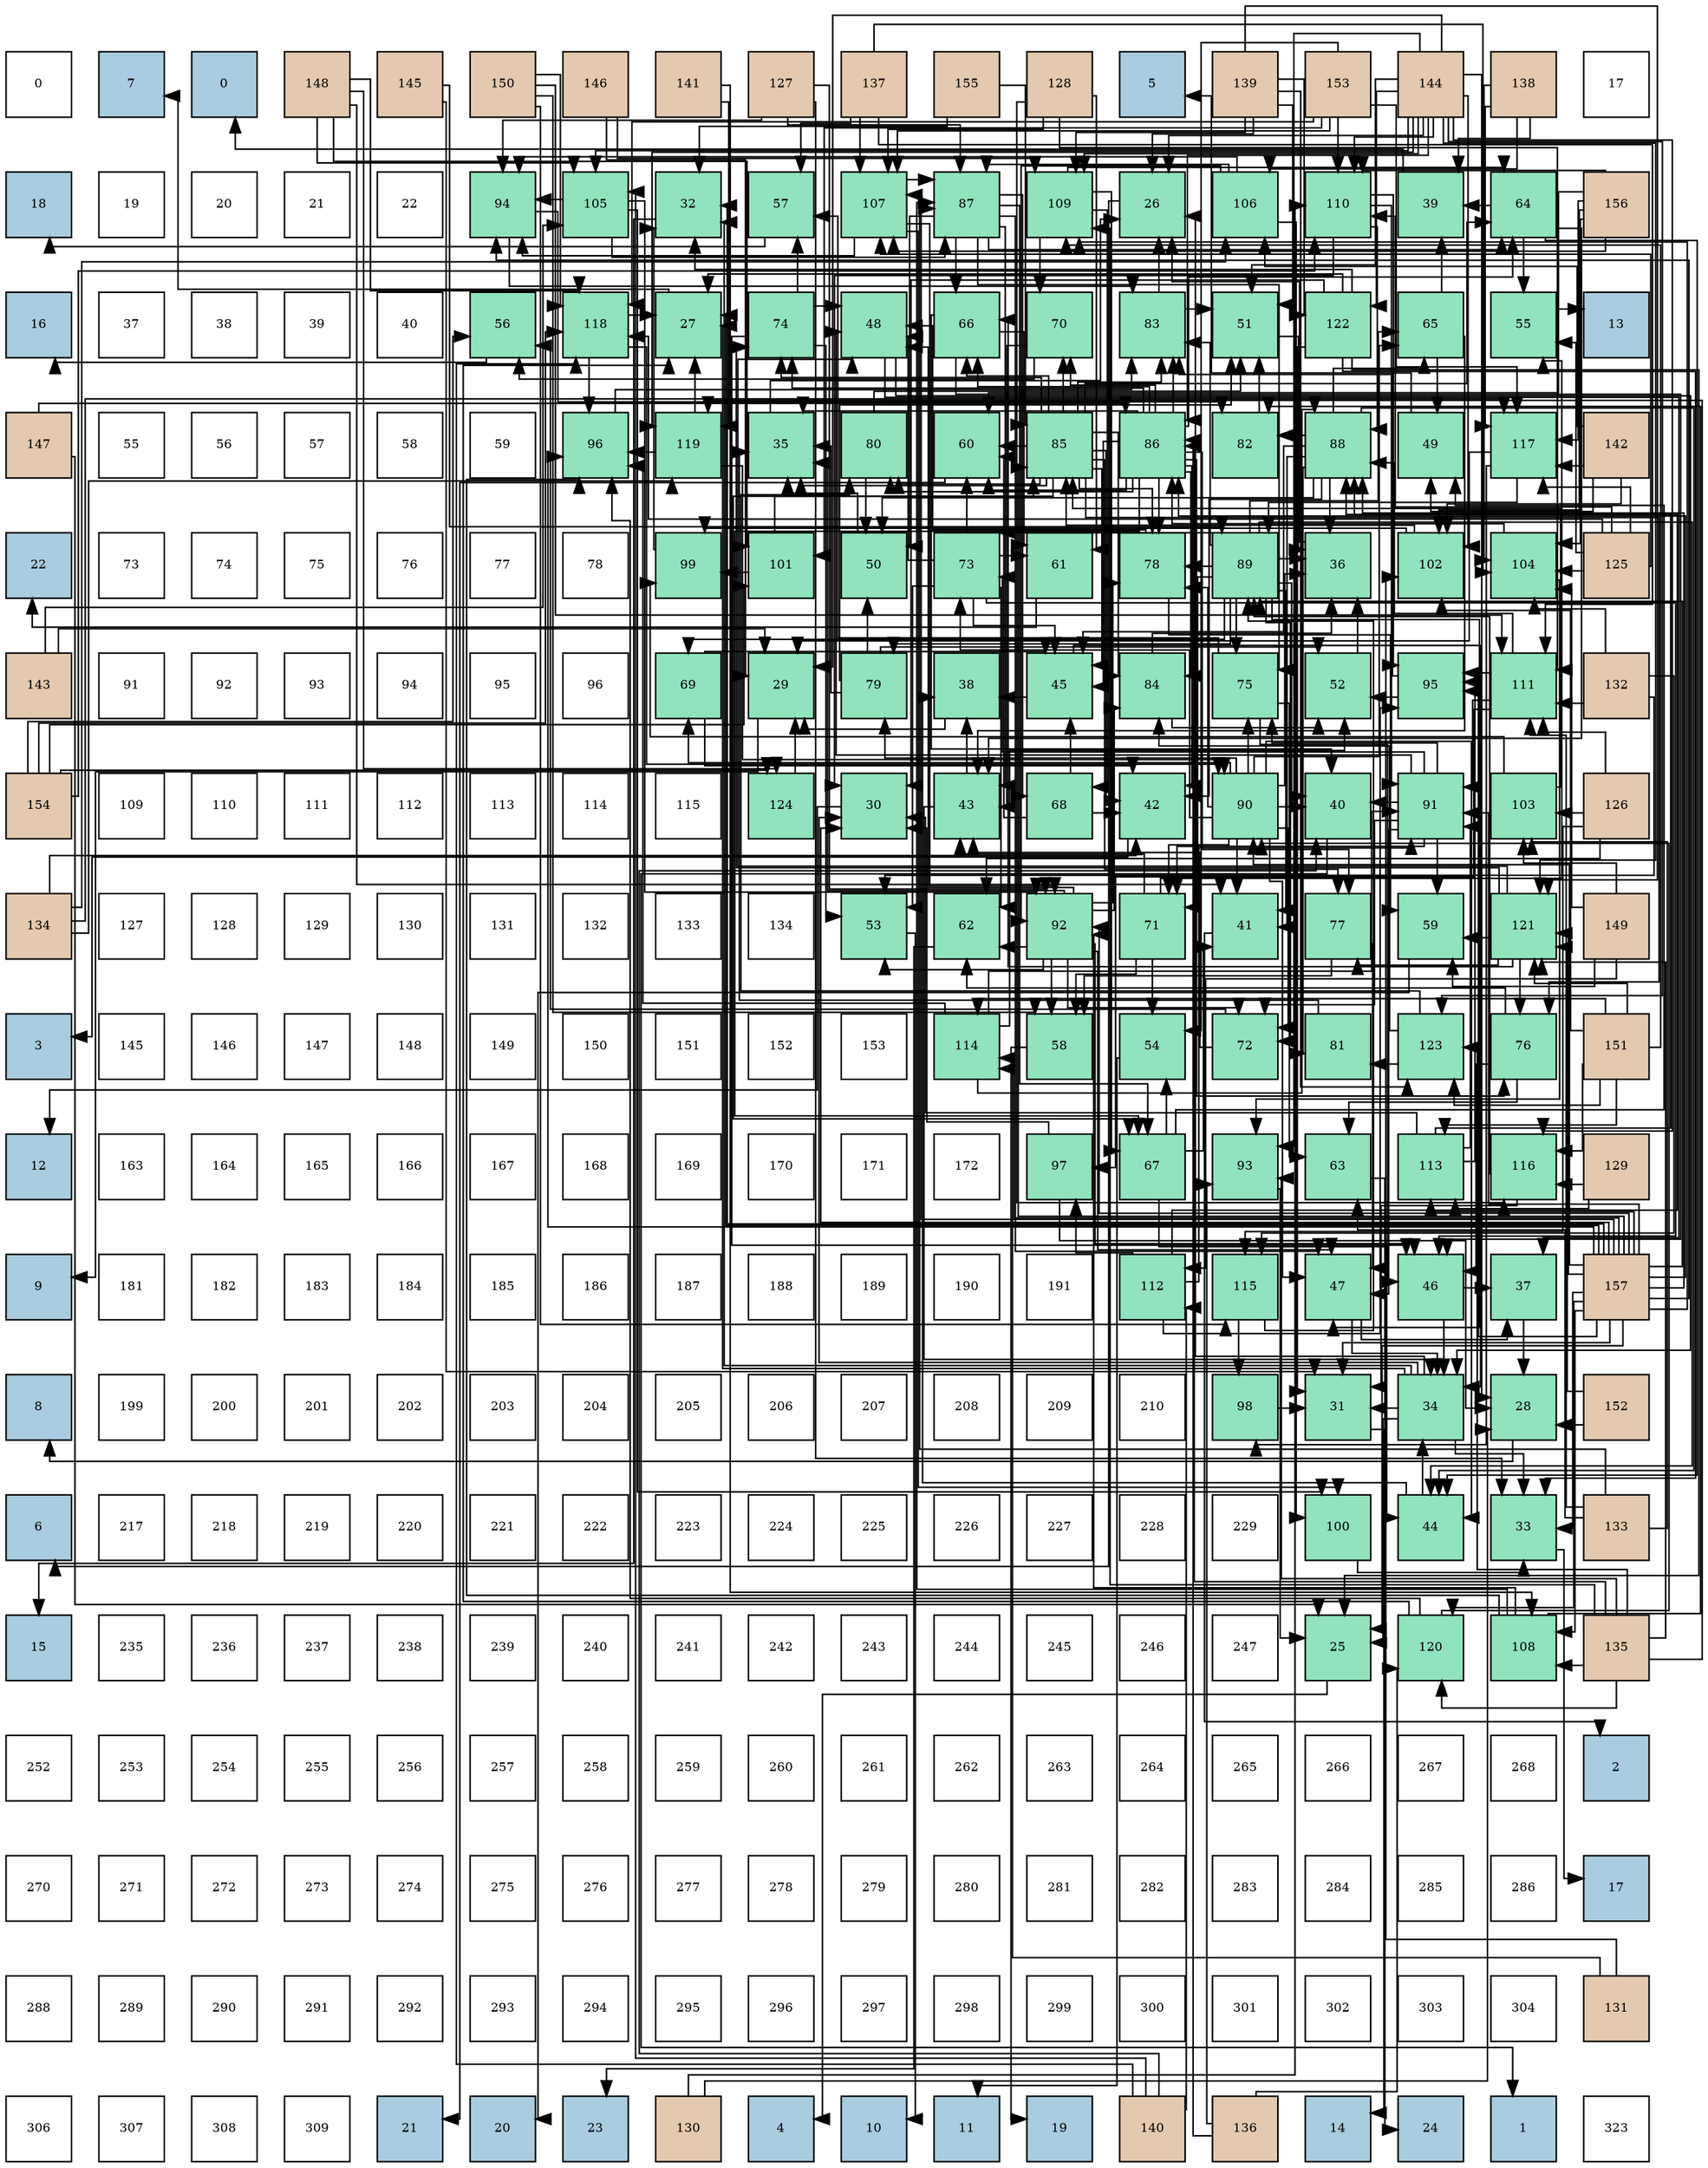 digraph layout{
 rankdir=TB;
 splines=ortho;
 node [style=filled shape=square fixedsize=true width=0.6];
0[label="0", fontsize=8, fillcolor="#ffffff"];
1[label="7", fontsize=8, fillcolor="#a9ccde"];
2[label="0", fontsize=8, fillcolor="#a9ccde"];
3[label="148", fontsize=8, fillcolor="#e3c9af"];
4[label="145", fontsize=8, fillcolor="#e3c9af"];
5[label="150", fontsize=8, fillcolor="#e3c9af"];
6[label="146", fontsize=8, fillcolor="#e3c9af"];
7[label="141", fontsize=8, fillcolor="#e3c9af"];
8[label="127", fontsize=8, fillcolor="#e3c9af"];
9[label="137", fontsize=8, fillcolor="#e3c9af"];
10[label="155", fontsize=8, fillcolor="#e3c9af"];
11[label="128", fontsize=8, fillcolor="#e3c9af"];
12[label="5", fontsize=8, fillcolor="#a9ccde"];
13[label="139", fontsize=8, fillcolor="#e3c9af"];
14[label="153", fontsize=8, fillcolor="#e3c9af"];
15[label="144", fontsize=8, fillcolor="#e3c9af"];
16[label="138", fontsize=8, fillcolor="#e3c9af"];
17[label="17", fontsize=8, fillcolor="#ffffff"];
18[label="18", fontsize=8, fillcolor="#a9ccde"];
19[label="19", fontsize=8, fillcolor="#ffffff"];
20[label="20", fontsize=8, fillcolor="#ffffff"];
21[label="21", fontsize=8, fillcolor="#ffffff"];
22[label="22", fontsize=8, fillcolor="#ffffff"];
23[label="94", fontsize=8, fillcolor="#91e3bb"];
24[label="105", fontsize=8, fillcolor="#91e3bb"];
25[label="32", fontsize=8, fillcolor="#91e3bb"];
26[label="57", fontsize=8, fillcolor="#91e3bb"];
27[label="107", fontsize=8, fillcolor="#91e3bb"];
28[label="87", fontsize=8, fillcolor="#91e3bb"];
29[label="109", fontsize=8, fillcolor="#91e3bb"];
30[label="26", fontsize=8, fillcolor="#91e3bb"];
31[label="106", fontsize=8, fillcolor="#91e3bb"];
32[label="110", fontsize=8, fillcolor="#91e3bb"];
33[label="39", fontsize=8, fillcolor="#91e3bb"];
34[label="64", fontsize=8, fillcolor="#91e3bb"];
35[label="156", fontsize=8, fillcolor="#e3c9af"];
36[label="16", fontsize=8, fillcolor="#a9ccde"];
37[label="37", fontsize=8, fillcolor="#ffffff"];
38[label="38", fontsize=8, fillcolor="#ffffff"];
39[label="39", fontsize=8, fillcolor="#ffffff"];
40[label="40", fontsize=8, fillcolor="#ffffff"];
41[label="56", fontsize=8, fillcolor="#91e3bb"];
42[label="118", fontsize=8, fillcolor="#91e3bb"];
43[label="27", fontsize=8, fillcolor="#91e3bb"];
44[label="74", fontsize=8, fillcolor="#91e3bb"];
45[label="48", fontsize=8, fillcolor="#91e3bb"];
46[label="66", fontsize=8, fillcolor="#91e3bb"];
47[label="70", fontsize=8, fillcolor="#91e3bb"];
48[label="83", fontsize=8, fillcolor="#91e3bb"];
49[label="51", fontsize=8, fillcolor="#91e3bb"];
50[label="122", fontsize=8, fillcolor="#91e3bb"];
51[label="65", fontsize=8, fillcolor="#91e3bb"];
52[label="55", fontsize=8, fillcolor="#91e3bb"];
53[label="13", fontsize=8, fillcolor="#a9ccde"];
54[label="147", fontsize=8, fillcolor="#e3c9af"];
55[label="55", fontsize=8, fillcolor="#ffffff"];
56[label="56", fontsize=8, fillcolor="#ffffff"];
57[label="57", fontsize=8, fillcolor="#ffffff"];
58[label="58", fontsize=8, fillcolor="#ffffff"];
59[label="59", fontsize=8, fillcolor="#ffffff"];
60[label="96", fontsize=8, fillcolor="#91e3bb"];
61[label="119", fontsize=8, fillcolor="#91e3bb"];
62[label="35", fontsize=8, fillcolor="#91e3bb"];
63[label="80", fontsize=8, fillcolor="#91e3bb"];
64[label="60", fontsize=8, fillcolor="#91e3bb"];
65[label="85", fontsize=8, fillcolor="#91e3bb"];
66[label="86", fontsize=8, fillcolor="#91e3bb"];
67[label="82", fontsize=8, fillcolor="#91e3bb"];
68[label="88", fontsize=8, fillcolor="#91e3bb"];
69[label="49", fontsize=8, fillcolor="#91e3bb"];
70[label="117", fontsize=8, fillcolor="#91e3bb"];
71[label="142", fontsize=8, fillcolor="#e3c9af"];
72[label="22", fontsize=8, fillcolor="#a9ccde"];
73[label="73", fontsize=8, fillcolor="#ffffff"];
74[label="74", fontsize=8, fillcolor="#ffffff"];
75[label="75", fontsize=8, fillcolor="#ffffff"];
76[label="76", fontsize=8, fillcolor="#ffffff"];
77[label="77", fontsize=8, fillcolor="#ffffff"];
78[label="78", fontsize=8, fillcolor="#ffffff"];
79[label="99", fontsize=8, fillcolor="#91e3bb"];
80[label="101", fontsize=8, fillcolor="#91e3bb"];
81[label="50", fontsize=8, fillcolor="#91e3bb"];
82[label="73", fontsize=8, fillcolor="#91e3bb"];
83[label="61", fontsize=8, fillcolor="#91e3bb"];
84[label="78", fontsize=8, fillcolor="#91e3bb"];
85[label="89", fontsize=8, fillcolor="#91e3bb"];
86[label="36", fontsize=8, fillcolor="#91e3bb"];
87[label="102", fontsize=8, fillcolor="#91e3bb"];
88[label="104", fontsize=8, fillcolor="#91e3bb"];
89[label="125", fontsize=8, fillcolor="#e3c9af"];
90[label="143", fontsize=8, fillcolor="#e3c9af"];
91[label="91", fontsize=8, fillcolor="#ffffff"];
92[label="92", fontsize=8, fillcolor="#ffffff"];
93[label="93", fontsize=8, fillcolor="#ffffff"];
94[label="94", fontsize=8, fillcolor="#ffffff"];
95[label="95", fontsize=8, fillcolor="#ffffff"];
96[label="96", fontsize=8, fillcolor="#ffffff"];
97[label="69", fontsize=8, fillcolor="#91e3bb"];
98[label="29", fontsize=8, fillcolor="#91e3bb"];
99[label="79", fontsize=8, fillcolor="#91e3bb"];
100[label="38", fontsize=8, fillcolor="#91e3bb"];
101[label="45", fontsize=8, fillcolor="#91e3bb"];
102[label="84", fontsize=8, fillcolor="#91e3bb"];
103[label="75", fontsize=8, fillcolor="#91e3bb"];
104[label="52", fontsize=8, fillcolor="#91e3bb"];
105[label="95", fontsize=8, fillcolor="#91e3bb"];
106[label="111", fontsize=8, fillcolor="#91e3bb"];
107[label="132", fontsize=8, fillcolor="#e3c9af"];
108[label="154", fontsize=8, fillcolor="#e3c9af"];
109[label="109", fontsize=8, fillcolor="#ffffff"];
110[label="110", fontsize=8, fillcolor="#ffffff"];
111[label="111", fontsize=8, fillcolor="#ffffff"];
112[label="112", fontsize=8, fillcolor="#ffffff"];
113[label="113", fontsize=8, fillcolor="#ffffff"];
114[label="114", fontsize=8, fillcolor="#ffffff"];
115[label="115", fontsize=8, fillcolor="#ffffff"];
116[label="124", fontsize=8, fillcolor="#91e3bb"];
117[label="30", fontsize=8, fillcolor="#91e3bb"];
118[label="43", fontsize=8, fillcolor="#91e3bb"];
119[label="68", fontsize=8, fillcolor="#91e3bb"];
120[label="42", fontsize=8, fillcolor="#91e3bb"];
121[label="90", fontsize=8, fillcolor="#91e3bb"];
122[label="40", fontsize=8, fillcolor="#91e3bb"];
123[label="91", fontsize=8, fillcolor="#91e3bb"];
124[label="103", fontsize=8, fillcolor="#91e3bb"];
125[label="126", fontsize=8, fillcolor="#e3c9af"];
126[label="134", fontsize=8, fillcolor="#e3c9af"];
127[label="127", fontsize=8, fillcolor="#ffffff"];
128[label="128", fontsize=8, fillcolor="#ffffff"];
129[label="129", fontsize=8, fillcolor="#ffffff"];
130[label="130", fontsize=8, fillcolor="#ffffff"];
131[label="131", fontsize=8, fillcolor="#ffffff"];
132[label="132", fontsize=8, fillcolor="#ffffff"];
133[label="133", fontsize=8, fillcolor="#ffffff"];
134[label="134", fontsize=8, fillcolor="#ffffff"];
135[label="53", fontsize=8, fillcolor="#91e3bb"];
136[label="62", fontsize=8, fillcolor="#91e3bb"];
137[label="92", fontsize=8, fillcolor="#91e3bb"];
138[label="71", fontsize=8, fillcolor="#91e3bb"];
139[label="41", fontsize=8, fillcolor="#91e3bb"];
140[label="77", fontsize=8, fillcolor="#91e3bb"];
141[label="59", fontsize=8, fillcolor="#91e3bb"];
142[label="121", fontsize=8, fillcolor="#91e3bb"];
143[label="149", fontsize=8, fillcolor="#e3c9af"];
144[label="3", fontsize=8, fillcolor="#a9ccde"];
145[label="145", fontsize=8, fillcolor="#ffffff"];
146[label="146", fontsize=8, fillcolor="#ffffff"];
147[label="147", fontsize=8, fillcolor="#ffffff"];
148[label="148", fontsize=8, fillcolor="#ffffff"];
149[label="149", fontsize=8, fillcolor="#ffffff"];
150[label="150", fontsize=8, fillcolor="#ffffff"];
151[label="151", fontsize=8, fillcolor="#ffffff"];
152[label="152", fontsize=8, fillcolor="#ffffff"];
153[label="153", fontsize=8, fillcolor="#ffffff"];
154[label="114", fontsize=8, fillcolor="#91e3bb"];
155[label="58", fontsize=8, fillcolor="#91e3bb"];
156[label="54", fontsize=8, fillcolor="#91e3bb"];
157[label="72", fontsize=8, fillcolor="#91e3bb"];
158[label="81", fontsize=8, fillcolor="#91e3bb"];
159[label="123", fontsize=8, fillcolor="#91e3bb"];
160[label="76", fontsize=8, fillcolor="#91e3bb"];
161[label="151", fontsize=8, fillcolor="#e3c9af"];
162[label="12", fontsize=8, fillcolor="#a9ccde"];
163[label="163", fontsize=8, fillcolor="#ffffff"];
164[label="164", fontsize=8, fillcolor="#ffffff"];
165[label="165", fontsize=8, fillcolor="#ffffff"];
166[label="166", fontsize=8, fillcolor="#ffffff"];
167[label="167", fontsize=8, fillcolor="#ffffff"];
168[label="168", fontsize=8, fillcolor="#ffffff"];
169[label="169", fontsize=8, fillcolor="#ffffff"];
170[label="170", fontsize=8, fillcolor="#ffffff"];
171[label="171", fontsize=8, fillcolor="#ffffff"];
172[label="172", fontsize=8, fillcolor="#ffffff"];
173[label="97", fontsize=8, fillcolor="#91e3bb"];
174[label="67", fontsize=8, fillcolor="#91e3bb"];
175[label="93", fontsize=8, fillcolor="#91e3bb"];
176[label="63", fontsize=8, fillcolor="#91e3bb"];
177[label="113", fontsize=8, fillcolor="#91e3bb"];
178[label="116", fontsize=8, fillcolor="#91e3bb"];
179[label="129", fontsize=8, fillcolor="#e3c9af"];
180[label="9", fontsize=8, fillcolor="#a9ccde"];
181[label="181", fontsize=8, fillcolor="#ffffff"];
182[label="182", fontsize=8, fillcolor="#ffffff"];
183[label="183", fontsize=8, fillcolor="#ffffff"];
184[label="184", fontsize=8, fillcolor="#ffffff"];
185[label="185", fontsize=8, fillcolor="#ffffff"];
186[label="186", fontsize=8, fillcolor="#ffffff"];
187[label="187", fontsize=8, fillcolor="#ffffff"];
188[label="188", fontsize=8, fillcolor="#ffffff"];
189[label="189", fontsize=8, fillcolor="#ffffff"];
190[label="190", fontsize=8, fillcolor="#ffffff"];
191[label="191", fontsize=8, fillcolor="#ffffff"];
192[label="112", fontsize=8, fillcolor="#91e3bb"];
193[label="115", fontsize=8, fillcolor="#91e3bb"];
194[label="47", fontsize=8, fillcolor="#91e3bb"];
195[label="46", fontsize=8, fillcolor="#91e3bb"];
196[label="37", fontsize=8, fillcolor="#91e3bb"];
197[label="157", fontsize=8, fillcolor="#e3c9af"];
198[label="8", fontsize=8, fillcolor="#a9ccde"];
199[label="199", fontsize=8, fillcolor="#ffffff"];
200[label="200", fontsize=8, fillcolor="#ffffff"];
201[label="201", fontsize=8, fillcolor="#ffffff"];
202[label="202", fontsize=8, fillcolor="#ffffff"];
203[label="203", fontsize=8, fillcolor="#ffffff"];
204[label="204", fontsize=8, fillcolor="#ffffff"];
205[label="205", fontsize=8, fillcolor="#ffffff"];
206[label="206", fontsize=8, fillcolor="#ffffff"];
207[label="207", fontsize=8, fillcolor="#ffffff"];
208[label="208", fontsize=8, fillcolor="#ffffff"];
209[label="209", fontsize=8, fillcolor="#ffffff"];
210[label="210", fontsize=8, fillcolor="#ffffff"];
211[label="98", fontsize=8, fillcolor="#91e3bb"];
212[label="31", fontsize=8, fillcolor="#91e3bb"];
213[label="34", fontsize=8, fillcolor="#91e3bb"];
214[label="28", fontsize=8, fillcolor="#91e3bb"];
215[label="152", fontsize=8, fillcolor="#e3c9af"];
216[label="6", fontsize=8, fillcolor="#a9ccde"];
217[label="217", fontsize=8, fillcolor="#ffffff"];
218[label="218", fontsize=8, fillcolor="#ffffff"];
219[label="219", fontsize=8, fillcolor="#ffffff"];
220[label="220", fontsize=8, fillcolor="#ffffff"];
221[label="221", fontsize=8, fillcolor="#ffffff"];
222[label="222", fontsize=8, fillcolor="#ffffff"];
223[label="223", fontsize=8, fillcolor="#ffffff"];
224[label="224", fontsize=8, fillcolor="#ffffff"];
225[label="225", fontsize=8, fillcolor="#ffffff"];
226[label="226", fontsize=8, fillcolor="#ffffff"];
227[label="227", fontsize=8, fillcolor="#ffffff"];
228[label="228", fontsize=8, fillcolor="#ffffff"];
229[label="229", fontsize=8, fillcolor="#ffffff"];
230[label="100", fontsize=8, fillcolor="#91e3bb"];
231[label="44", fontsize=8, fillcolor="#91e3bb"];
232[label="33", fontsize=8, fillcolor="#91e3bb"];
233[label="133", fontsize=8, fillcolor="#e3c9af"];
234[label="15", fontsize=8, fillcolor="#a9ccde"];
235[label="235", fontsize=8, fillcolor="#ffffff"];
236[label="236", fontsize=8, fillcolor="#ffffff"];
237[label="237", fontsize=8, fillcolor="#ffffff"];
238[label="238", fontsize=8, fillcolor="#ffffff"];
239[label="239", fontsize=8, fillcolor="#ffffff"];
240[label="240", fontsize=8, fillcolor="#ffffff"];
241[label="241", fontsize=8, fillcolor="#ffffff"];
242[label="242", fontsize=8, fillcolor="#ffffff"];
243[label="243", fontsize=8, fillcolor="#ffffff"];
244[label="244", fontsize=8, fillcolor="#ffffff"];
245[label="245", fontsize=8, fillcolor="#ffffff"];
246[label="246", fontsize=8, fillcolor="#ffffff"];
247[label="247", fontsize=8, fillcolor="#ffffff"];
248[label="25", fontsize=8, fillcolor="#91e3bb"];
249[label="120", fontsize=8, fillcolor="#91e3bb"];
250[label="108", fontsize=8, fillcolor="#91e3bb"];
251[label="135", fontsize=8, fillcolor="#e3c9af"];
252[label="252", fontsize=8, fillcolor="#ffffff"];
253[label="253", fontsize=8, fillcolor="#ffffff"];
254[label="254", fontsize=8, fillcolor="#ffffff"];
255[label="255", fontsize=8, fillcolor="#ffffff"];
256[label="256", fontsize=8, fillcolor="#ffffff"];
257[label="257", fontsize=8, fillcolor="#ffffff"];
258[label="258", fontsize=8, fillcolor="#ffffff"];
259[label="259", fontsize=8, fillcolor="#ffffff"];
260[label="260", fontsize=8, fillcolor="#ffffff"];
261[label="261", fontsize=8, fillcolor="#ffffff"];
262[label="262", fontsize=8, fillcolor="#ffffff"];
263[label="263", fontsize=8, fillcolor="#ffffff"];
264[label="264", fontsize=8, fillcolor="#ffffff"];
265[label="265", fontsize=8, fillcolor="#ffffff"];
266[label="266", fontsize=8, fillcolor="#ffffff"];
267[label="267", fontsize=8, fillcolor="#ffffff"];
268[label="268", fontsize=8, fillcolor="#ffffff"];
269[label="2", fontsize=8, fillcolor="#a9ccde"];
270[label="270", fontsize=8, fillcolor="#ffffff"];
271[label="271", fontsize=8, fillcolor="#ffffff"];
272[label="272", fontsize=8, fillcolor="#ffffff"];
273[label="273", fontsize=8, fillcolor="#ffffff"];
274[label="274", fontsize=8, fillcolor="#ffffff"];
275[label="275", fontsize=8, fillcolor="#ffffff"];
276[label="276", fontsize=8, fillcolor="#ffffff"];
277[label="277", fontsize=8, fillcolor="#ffffff"];
278[label="278", fontsize=8, fillcolor="#ffffff"];
279[label="279", fontsize=8, fillcolor="#ffffff"];
280[label="280", fontsize=8, fillcolor="#ffffff"];
281[label="281", fontsize=8, fillcolor="#ffffff"];
282[label="282", fontsize=8, fillcolor="#ffffff"];
283[label="283", fontsize=8, fillcolor="#ffffff"];
284[label="284", fontsize=8, fillcolor="#ffffff"];
285[label="285", fontsize=8, fillcolor="#ffffff"];
286[label="286", fontsize=8, fillcolor="#ffffff"];
287[label="17", fontsize=8, fillcolor="#a9ccde"];
288[label="288", fontsize=8, fillcolor="#ffffff"];
289[label="289", fontsize=8, fillcolor="#ffffff"];
290[label="290", fontsize=8, fillcolor="#ffffff"];
291[label="291", fontsize=8, fillcolor="#ffffff"];
292[label="292", fontsize=8, fillcolor="#ffffff"];
293[label="293", fontsize=8, fillcolor="#ffffff"];
294[label="294", fontsize=8, fillcolor="#ffffff"];
295[label="295", fontsize=8, fillcolor="#ffffff"];
296[label="296", fontsize=8, fillcolor="#ffffff"];
297[label="297", fontsize=8, fillcolor="#ffffff"];
298[label="298", fontsize=8, fillcolor="#ffffff"];
299[label="299", fontsize=8, fillcolor="#ffffff"];
300[label="300", fontsize=8, fillcolor="#ffffff"];
301[label="301", fontsize=8, fillcolor="#ffffff"];
302[label="302", fontsize=8, fillcolor="#ffffff"];
303[label="303", fontsize=8, fillcolor="#ffffff"];
304[label="304", fontsize=8, fillcolor="#ffffff"];
305[label="131", fontsize=8, fillcolor="#e3c9af"];
306[label="306", fontsize=8, fillcolor="#ffffff"];
307[label="307", fontsize=8, fillcolor="#ffffff"];
308[label="308", fontsize=8, fillcolor="#ffffff"];
309[label="309", fontsize=8, fillcolor="#ffffff"];
310[label="21", fontsize=8, fillcolor="#a9ccde"];
311[label="20", fontsize=8, fillcolor="#a9ccde"];
312[label="23", fontsize=8, fillcolor="#a9ccde"];
313[label="130", fontsize=8, fillcolor="#e3c9af"];
314[label="4", fontsize=8, fillcolor="#a9ccde"];
315[label="10", fontsize=8, fillcolor="#a9ccde"];
316[label="11", fontsize=8, fillcolor="#a9ccde"];
317[label="19", fontsize=8, fillcolor="#a9ccde"];
318[label="140", fontsize=8, fillcolor="#e3c9af"];
319[label="136", fontsize=8, fillcolor="#e3c9af"];
320[label="14", fontsize=8, fillcolor="#a9ccde"];
321[label="24", fontsize=8, fillcolor="#a9ccde"];
322[label="1", fontsize=8, fillcolor="#a9ccde"];
323[label="323", fontsize=8, fillcolor="#ffffff"];
edge [constraint=false, style=vis];248 -> 314;
30 -> 216;
43 -> 1;
214 -> 198;
98 -> 180;
117 -> 162;
212 -> 320;
25 -> 234;
232 -> 287;
213 -> 248;
213 -> 30;
213 -> 43;
213 -> 117;
213 -> 212;
213 -> 25;
213 -> 232;
62 -> 30;
86 -> 30;
196 -> 214;
100 -> 98;
33 -> 2;
122 -> 322;
139 -> 269;
120 -> 144;
118 -> 213;
118 -> 100;
231 -> 213;
231 -> 100;
101 -> 213;
101 -> 100;
195 -> 213;
195 -> 196;
194 -> 213;
194 -> 196;
45 -> 213;
45 -> 196;
69 -> 12;
81 -> 62;
49 -> 86;
104 -> 86;
135 -> 315;
156 -> 316;
52 -> 53;
41 -> 36;
26 -> 18;
155 -> 317;
141 -> 311;
64 -> 310;
83 -> 72;
136 -> 312;
176 -> 321;
34 -> 33;
34 -> 118;
34 -> 231;
34 -> 52;
51 -> 33;
51 -> 118;
51 -> 69;
46 -> 122;
46 -> 195;
46 -> 83;
174 -> 139;
174 -> 231;
174 -> 69;
174 -> 156;
119 -> 120;
119 -> 101;
119 -> 64;
97 -> 120;
97 -> 101;
47 -> 118;
47 -> 41;
138 -> 118;
138 -> 156;
138 -> 52;
138 -> 155;
157 -> 118;
157 -> 41;
82 -> 101;
82 -> 195;
82 -> 45;
82 -> 135;
82 -> 64;
82 -> 83;
82 -> 136;
44 -> 195;
44 -> 45;
44 -> 135;
44 -> 26;
103 -> 195;
103 -> 26;
103 -> 176;
160 -> 195;
160 -> 136;
160 -> 176;
140 -> 194;
140 -> 155;
84 -> 45;
84 -> 141;
99 -> 62;
99 -> 81;
99 -> 49;
99 -> 104;
63 -> 81;
63 -> 49;
158 -> 62;
67 -> 49;
48 -> 30;
48 -> 49;
102 -> 86;
102 -> 104;
65 -> 62;
65 -> 120;
65 -> 101;
65 -> 64;
65 -> 34;
65 -> 46;
65 -> 174;
65 -> 47;
65 -> 44;
65 -> 160;
65 -> 140;
65 -> 84;
65 -> 63;
65 -> 48;
65 -> 102;
66 -> 62;
66 -> 120;
66 -> 101;
66 -> 64;
66 -> 34;
66 -> 46;
66 -> 174;
66 -> 47;
66 -> 44;
66 -> 160;
66 -> 140;
66 -> 84;
66 -> 63;
66 -> 48;
66 -> 102;
28 -> 118;
28 -> 194;
28 -> 81;
28 -> 34;
28 -> 46;
28 -> 174;
28 -> 119;
28 -> 103;
68 -> 86;
68 -> 139;
68 -> 120;
68 -> 231;
68 -> 101;
68 -> 81;
68 -> 51;
68 -> 158;
68 -> 67;
85 -> 86;
85 -> 122;
85 -> 139;
85 -> 231;
85 -> 194;
85 -> 51;
85 -> 97;
85 -> 138;
85 -> 157;
85 -> 82;
85 -> 103;
85 -> 84;
85 -> 99;
85 -> 48;
121 -> 86;
121 -> 122;
121 -> 139;
121 -> 231;
121 -> 194;
121 -> 51;
121 -> 97;
121 -> 138;
121 -> 157;
121 -> 82;
121 -> 103;
121 -> 84;
121 -> 99;
123 -> 122;
123 -> 194;
123 -> 45;
123 -> 141;
123 -> 138;
123 -> 157;
123 -> 82;
123 -> 103;
137 -> 62;
137 -> 195;
137 -> 194;
137 -> 45;
137 -> 135;
137 -> 155;
137 -> 136;
137 -> 157;
137 -> 84;
137 -> 102;
175 -> 248;
23 -> 67;
23 -> 48;
105 -> 104;
105 -> 48;
60 -> 48;
173 -> 214;
173 -> 117;
211 -> 212;
79 -> 25;
230 -> 232;
80 -> 65;
80 -> 79;
87 -> 65;
87 -> 79;
124 -> 65;
124 -> 79;
88 -> 66;
88 -> 175;
24 -> 28;
24 -> 137;
24 -> 23;
24 -> 230;
31 -> 28;
31 -> 137;
31 -> 23;
31 -> 230;
27 -> 28;
27 -> 137;
27 -> 23;
27 -> 230;
250 -> 67;
250 -> 28;
250 -> 137;
250 -> 60;
29 -> 34;
29 -> 174;
29 -> 119;
29 -> 47;
32 -> 117;
32 -> 68;
32 -> 123;
32 -> 105;
106 -> 68;
106 -> 123;
106 -> 105;
106 -> 173;
192 -> 68;
192 -> 123;
192 -> 105;
192 -> 173;
177 -> 117;
177 -> 68;
177 -> 123;
177 -> 105;
154 -> 104;
154 -> 68;
154 -> 123;
154 -> 60;
193 -> 85;
193 -> 211;
178 -> 212;
178 -> 85;
70 -> 98;
70 -> 85;
70 -> 211;
42 -> 43;
42 -> 121;
42 -> 60;
61 -> 43;
61 -> 121;
61 -> 60;
249 -> 43;
249 -> 121;
249 -> 60;
142 -> 45;
142 -> 141;
142 -> 46;
142 -> 44;
142 -> 160;
142 -> 140;
50 -> 248;
50 -> 43;
50 -> 117;
50 -> 212;
50 -> 25;
50 -> 232;
159 -> 63;
159 -> 158;
159 -> 102;
116 -> 98;
89 -> 52;
89 -> 88;
89 -> 27;
89 -> 32;
89 -> 70;
89 -> 42;
125 -> 136;
125 -> 124;
125 -> 106;
125 -> 193;
8 -> 232;
8 -> 28;
8 -> 137;
8 -> 23;
11 -> 83;
11 -> 27;
11 -> 106;
11 -> 178;
179 -> 177;
179 -> 178;
313 -> 214;
313 -> 32;
305 -> 87;
305 -> 154;
107 -> 135;
107 -> 88;
107 -> 106;
107 -> 193;
233 -> 176;
233 -> 124;
233 -> 27;
233 -> 106;
126 -> 120;
126 -> 31;
126 -> 70;
126 -> 61;
251 -> 66;
251 -> 175;
251 -> 250;
251 -> 29;
251 -> 61;
251 -> 249;
251 -> 142;
251 -> 159;
319 -> 66;
319 -> 175;
319 -> 249;
9 -> 26;
9 -> 88;
9 -> 27;
9 -> 106;
16 -> 33;
16 -> 88;
16 -> 31;
16 -> 70;
13 -> 30;
13 -> 49;
13 -> 29;
13 -> 142;
13 -> 50;
13 -> 159;
318 -> 122;
318 -> 24;
318 -> 192;
318 -> 42;
7 -> 250;
7 -> 61;
71 -> 69;
71 -> 87;
71 -> 31;
71 -> 70;
90 -> 98;
90 -> 24;
15 -> 30;
15 -> 214;
15 -> 98;
15 -> 49;
15 -> 66;
15 -> 175;
15 -> 87;
15 -> 24;
15 -> 29;
15 -> 32;
15 -> 178;
15 -> 61;
15 -> 142;
15 -> 50;
15 -> 159;
4 -> 212;
4 -> 85;
6 -> 98;
6 -> 29;
54 -> 248;
54 -> 66;
3 -> 139;
3 -> 80;
3 -> 24;
3 -> 42;
3 -> 116;
143 -> 141;
143 -> 124;
143 -> 88;
143 -> 192;
5 -> 155;
5 -> 106;
5 -> 193;
5 -> 42;
161 -> 87;
161 -> 29;
161 -> 177;
161 -> 154;
161 -> 178;
161 -> 142;
161 -> 159;
215 -> 214;
215 -> 142;
14 -> 156;
14 -> 80;
14 -> 27;
14 -> 32;
14 -> 70;
14 -> 42;
108 -> 41;
108 -> 80;
108 -> 32;
108 -> 42;
108 -> 116;
10 -> 25;
10 -> 65;
35 -> 64;
35 -> 87;
35 -> 88;
35 -> 27;
35 -> 32;
35 -> 70;
197 -> 248;
197 -> 43;
197 -> 117;
197 -> 212;
197 -> 25;
197 -> 232;
197 -> 65;
197 -> 66;
197 -> 28;
197 -> 68;
197 -> 85;
197 -> 121;
197 -> 123;
197 -> 137;
197 -> 23;
197 -> 105;
197 -> 60;
197 -> 250;
197 -> 29;
197 -> 177;
197 -> 154;
197 -> 249;
197 -> 142;
edge [constraint=true, style=invis];
0 -> 18 -> 36 -> 54 -> 72 -> 90 -> 108 -> 126 -> 144 -> 162 -> 180 -> 198 -> 216 -> 234 -> 252 -> 270 -> 288 -> 306;
1 -> 19 -> 37 -> 55 -> 73 -> 91 -> 109 -> 127 -> 145 -> 163 -> 181 -> 199 -> 217 -> 235 -> 253 -> 271 -> 289 -> 307;
2 -> 20 -> 38 -> 56 -> 74 -> 92 -> 110 -> 128 -> 146 -> 164 -> 182 -> 200 -> 218 -> 236 -> 254 -> 272 -> 290 -> 308;
3 -> 21 -> 39 -> 57 -> 75 -> 93 -> 111 -> 129 -> 147 -> 165 -> 183 -> 201 -> 219 -> 237 -> 255 -> 273 -> 291 -> 309;
4 -> 22 -> 40 -> 58 -> 76 -> 94 -> 112 -> 130 -> 148 -> 166 -> 184 -> 202 -> 220 -> 238 -> 256 -> 274 -> 292 -> 310;
5 -> 23 -> 41 -> 59 -> 77 -> 95 -> 113 -> 131 -> 149 -> 167 -> 185 -> 203 -> 221 -> 239 -> 257 -> 275 -> 293 -> 311;
6 -> 24 -> 42 -> 60 -> 78 -> 96 -> 114 -> 132 -> 150 -> 168 -> 186 -> 204 -> 222 -> 240 -> 258 -> 276 -> 294 -> 312;
7 -> 25 -> 43 -> 61 -> 79 -> 97 -> 115 -> 133 -> 151 -> 169 -> 187 -> 205 -> 223 -> 241 -> 259 -> 277 -> 295 -> 313;
8 -> 26 -> 44 -> 62 -> 80 -> 98 -> 116 -> 134 -> 152 -> 170 -> 188 -> 206 -> 224 -> 242 -> 260 -> 278 -> 296 -> 314;
9 -> 27 -> 45 -> 63 -> 81 -> 99 -> 117 -> 135 -> 153 -> 171 -> 189 -> 207 -> 225 -> 243 -> 261 -> 279 -> 297 -> 315;
10 -> 28 -> 46 -> 64 -> 82 -> 100 -> 118 -> 136 -> 154 -> 172 -> 190 -> 208 -> 226 -> 244 -> 262 -> 280 -> 298 -> 316;
11 -> 29 -> 47 -> 65 -> 83 -> 101 -> 119 -> 137 -> 155 -> 173 -> 191 -> 209 -> 227 -> 245 -> 263 -> 281 -> 299 -> 317;
12 -> 30 -> 48 -> 66 -> 84 -> 102 -> 120 -> 138 -> 156 -> 174 -> 192 -> 210 -> 228 -> 246 -> 264 -> 282 -> 300 -> 318;
13 -> 31 -> 49 -> 67 -> 85 -> 103 -> 121 -> 139 -> 157 -> 175 -> 193 -> 211 -> 229 -> 247 -> 265 -> 283 -> 301 -> 319;
14 -> 32 -> 50 -> 68 -> 86 -> 104 -> 122 -> 140 -> 158 -> 176 -> 194 -> 212 -> 230 -> 248 -> 266 -> 284 -> 302 -> 320;
15 -> 33 -> 51 -> 69 -> 87 -> 105 -> 123 -> 141 -> 159 -> 177 -> 195 -> 213 -> 231 -> 249 -> 267 -> 285 -> 303 -> 321;
16 -> 34 -> 52 -> 70 -> 88 -> 106 -> 124 -> 142 -> 160 -> 178 -> 196 -> 214 -> 232 -> 250 -> 268 -> 286 -> 304 -> 322;
17 -> 35 -> 53 -> 71 -> 89 -> 107 -> 125 -> 143 -> 161 -> 179 -> 197 -> 215 -> 233 -> 251 -> 269 -> 287 -> 305 -> 323;
rank = same {0 -> 1 -> 2 -> 3 -> 4 -> 5 -> 6 -> 7 -> 8 -> 9 -> 10 -> 11 -> 12 -> 13 -> 14 -> 15 -> 16 -> 17};
rank = same {18 -> 19 -> 20 -> 21 -> 22 -> 23 -> 24 -> 25 -> 26 -> 27 -> 28 -> 29 -> 30 -> 31 -> 32 -> 33 -> 34 -> 35};
rank = same {36 -> 37 -> 38 -> 39 -> 40 -> 41 -> 42 -> 43 -> 44 -> 45 -> 46 -> 47 -> 48 -> 49 -> 50 -> 51 -> 52 -> 53};
rank = same {54 -> 55 -> 56 -> 57 -> 58 -> 59 -> 60 -> 61 -> 62 -> 63 -> 64 -> 65 -> 66 -> 67 -> 68 -> 69 -> 70 -> 71};
rank = same {72 -> 73 -> 74 -> 75 -> 76 -> 77 -> 78 -> 79 -> 80 -> 81 -> 82 -> 83 -> 84 -> 85 -> 86 -> 87 -> 88 -> 89};
rank = same {90 -> 91 -> 92 -> 93 -> 94 -> 95 -> 96 -> 97 -> 98 -> 99 -> 100 -> 101 -> 102 -> 103 -> 104 -> 105 -> 106 -> 107};
rank = same {108 -> 109 -> 110 -> 111 -> 112 -> 113 -> 114 -> 115 -> 116 -> 117 -> 118 -> 119 -> 120 -> 121 -> 122 -> 123 -> 124 -> 125};
rank = same {126 -> 127 -> 128 -> 129 -> 130 -> 131 -> 132 -> 133 -> 134 -> 135 -> 136 -> 137 -> 138 -> 139 -> 140 -> 141 -> 142 -> 143};
rank = same {144 -> 145 -> 146 -> 147 -> 148 -> 149 -> 150 -> 151 -> 152 -> 153 -> 154 -> 155 -> 156 -> 157 -> 158 -> 159 -> 160 -> 161};
rank = same {162 -> 163 -> 164 -> 165 -> 166 -> 167 -> 168 -> 169 -> 170 -> 171 -> 172 -> 173 -> 174 -> 175 -> 176 -> 177 -> 178 -> 179};
rank = same {180 -> 181 -> 182 -> 183 -> 184 -> 185 -> 186 -> 187 -> 188 -> 189 -> 190 -> 191 -> 192 -> 193 -> 194 -> 195 -> 196 -> 197};
rank = same {198 -> 199 -> 200 -> 201 -> 202 -> 203 -> 204 -> 205 -> 206 -> 207 -> 208 -> 209 -> 210 -> 211 -> 212 -> 213 -> 214 -> 215};
rank = same {216 -> 217 -> 218 -> 219 -> 220 -> 221 -> 222 -> 223 -> 224 -> 225 -> 226 -> 227 -> 228 -> 229 -> 230 -> 231 -> 232 -> 233};
rank = same {234 -> 235 -> 236 -> 237 -> 238 -> 239 -> 240 -> 241 -> 242 -> 243 -> 244 -> 245 -> 246 -> 247 -> 248 -> 249 -> 250 -> 251};
rank = same {252 -> 253 -> 254 -> 255 -> 256 -> 257 -> 258 -> 259 -> 260 -> 261 -> 262 -> 263 -> 264 -> 265 -> 266 -> 267 -> 268 -> 269};
rank = same {270 -> 271 -> 272 -> 273 -> 274 -> 275 -> 276 -> 277 -> 278 -> 279 -> 280 -> 281 -> 282 -> 283 -> 284 -> 285 -> 286 -> 287};
rank = same {288 -> 289 -> 290 -> 291 -> 292 -> 293 -> 294 -> 295 -> 296 -> 297 -> 298 -> 299 -> 300 -> 301 -> 302 -> 303 -> 304 -> 305};
rank = same {306 -> 307 -> 308 -> 309 -> 310 -> 311 -> 312 -> 313 -> 314 -> 315 -> 316 -> 317 -> 318 -> 319 -> 320 -> 321 -> 322 -> 323};
}